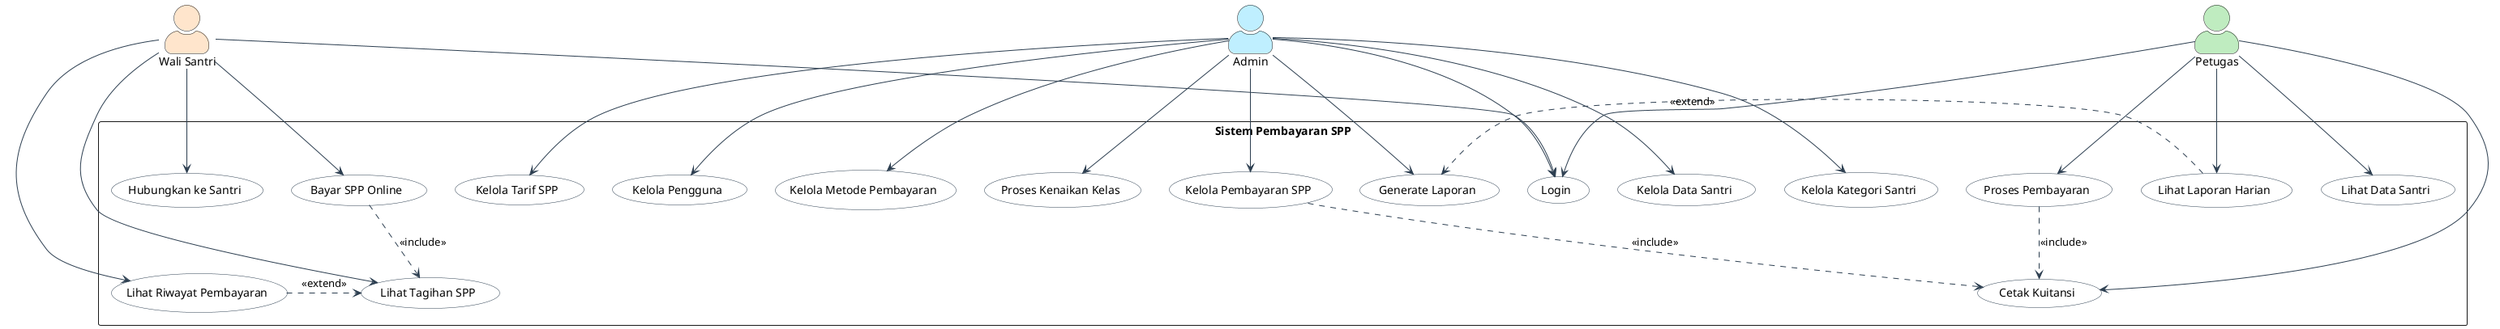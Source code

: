 @startuml SPP Management System

' Styling
skinparam actorStyle awesome
skinparam usecase {
    BackgroundColor #FFFFFF
    BorderColor #2C3E50
    ArrowColor #2C3E50
    ActorBorderColor #2C3E50
}

' Actors
actor "Admin" as admin #BFEFFF
actor "Petugas" as petugas #BFECC0
actor "Wali Santri" as wali #FFE5CC

' Use cases for Admin
rectangle "Sistem Pembayaran SPP" {
    ' Authentication
    usecase "Login" as UC1
    
    ' Admin Use Cases
    usecase "Kelola Data Santri" as UC2
    usecase "Kelola Kategori Santri" as UC3
    usecase "Kelola Tarif SPP" as UC4
    usecase "Kelola Pengguna" as UC5
    usecase "Generate Laporan" as UC6
    usecase "Kelola Metode Pembayaran" as UC7
    usecase "Proses Kenaikan Kelas" as UC8
    usecase "Kelola Pembayaran SPP" as UC9
    
    ' Petugas Use Cases
    usecase "Lihat Data Santri" as UC10
    usecase "Proses Pembayaran" as UC11
    usecase "Cetak Kuitansi" as UC12
    usecase "Lihat Laporan Harian" as UC13
    
    ' Wali Use Cases
    usecase "Lihat Tagihan SPP" as UC14
    usecase "Bayar SPP Online" as UC15
    usecase "Lihat Riwayat Pembayaran" as UC16
    usecase "Hubungkan ke Santri" as UC17
}

' Relationships
' Admin relationships
admin --> UC1
admin --> UC2
admin --> UC3
admin --> UC4
admin --> UC5
admin --> UC6
admin --> UC7
admin --> UC8
admin --> UC9

' Petugas relationships
petugas --> UC1
petugas --> UC10
petugas --> UC11
petugas --> UC12
petugas --> UC13

' Wali relationships
wali --> UC1
wali --> UC14
wali --> UC15
wali --> UC16
wali --> UC17

' Include relationships
UC15 ..> UC14 : <<include>>
UC11 ..> UC12 : <<include>>
UC9 ..> UC12 : <<include>>

' Extend relationships
UC13 .> UC6 : <<extend>>
UC16 .> UC14 : <<extend>>

@enduml